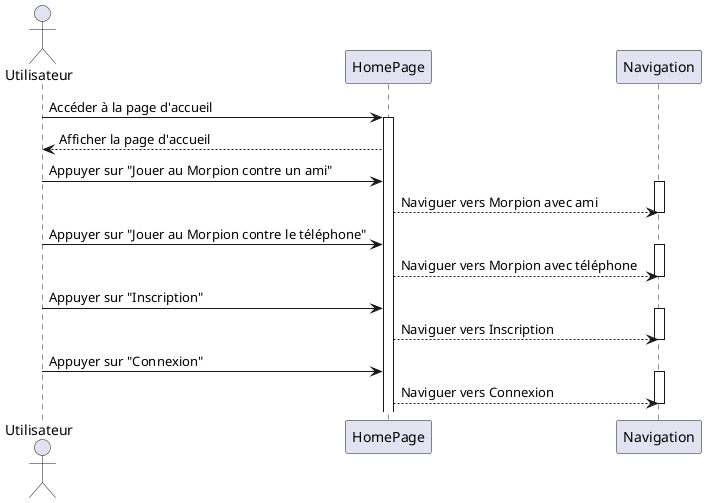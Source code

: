 @startuml eric 

actor Utilisateur as U
participant HomePage as HP
participant Navigation as N

U -> HP: Accéder à la page d'accueil
activate HP
HP --> U: Afficher la page d'accueil

U -> HP: Appuyer sur "Jouer au Morpion contre un ami"
activate N
HP --> N: Naviguer vers Morpion avec ami
deactivate N

U -> HP: Appuyer sur "Jouer au Morpion contre le téléphone"
activate N
HP --> N: Naviguer vers Morpion avec téléphone
deactivate N

U -> HP: Appuyer sur "Inscription"
activate N
HP --> N: Naviguer vers Inscription
deactivate N

U -> HP: Appuyer sur "Connexion"
activate N
HP --> N: Naviguer vers Connexion
deactivate N

@enduml
